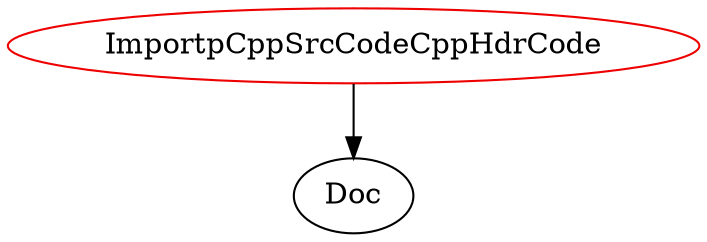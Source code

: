 digraph importpcppsrccodecpphdrcode{
ImportpCppSrcCodeCppHdrCode -> Doc;
ImportpCppSrcCodeCppHdrCode	[shape=oval, color=red2, label="ImportpCppSrcCodeCppHdrCode"];
}
